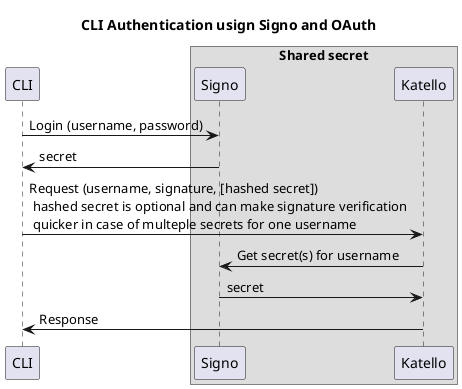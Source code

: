 @startuml

title CLI Authentication usign Signo and OAuth

participant CLI
box "Shared secret"
    participant Signo
    participant Katello
end box

CLI -> Signo : Login (username, password)
Signo -> CLI : secret

CLI -> Katello : Request (username, signature, [hashed secret])\n hashed secret is optional and can make signature verification\n quicker in case of multeple secrets for one username
Katello -> Signo : Get secret(s) for username
Signo -> Katello : secret
Katello -> CLI : Response

@enduml
